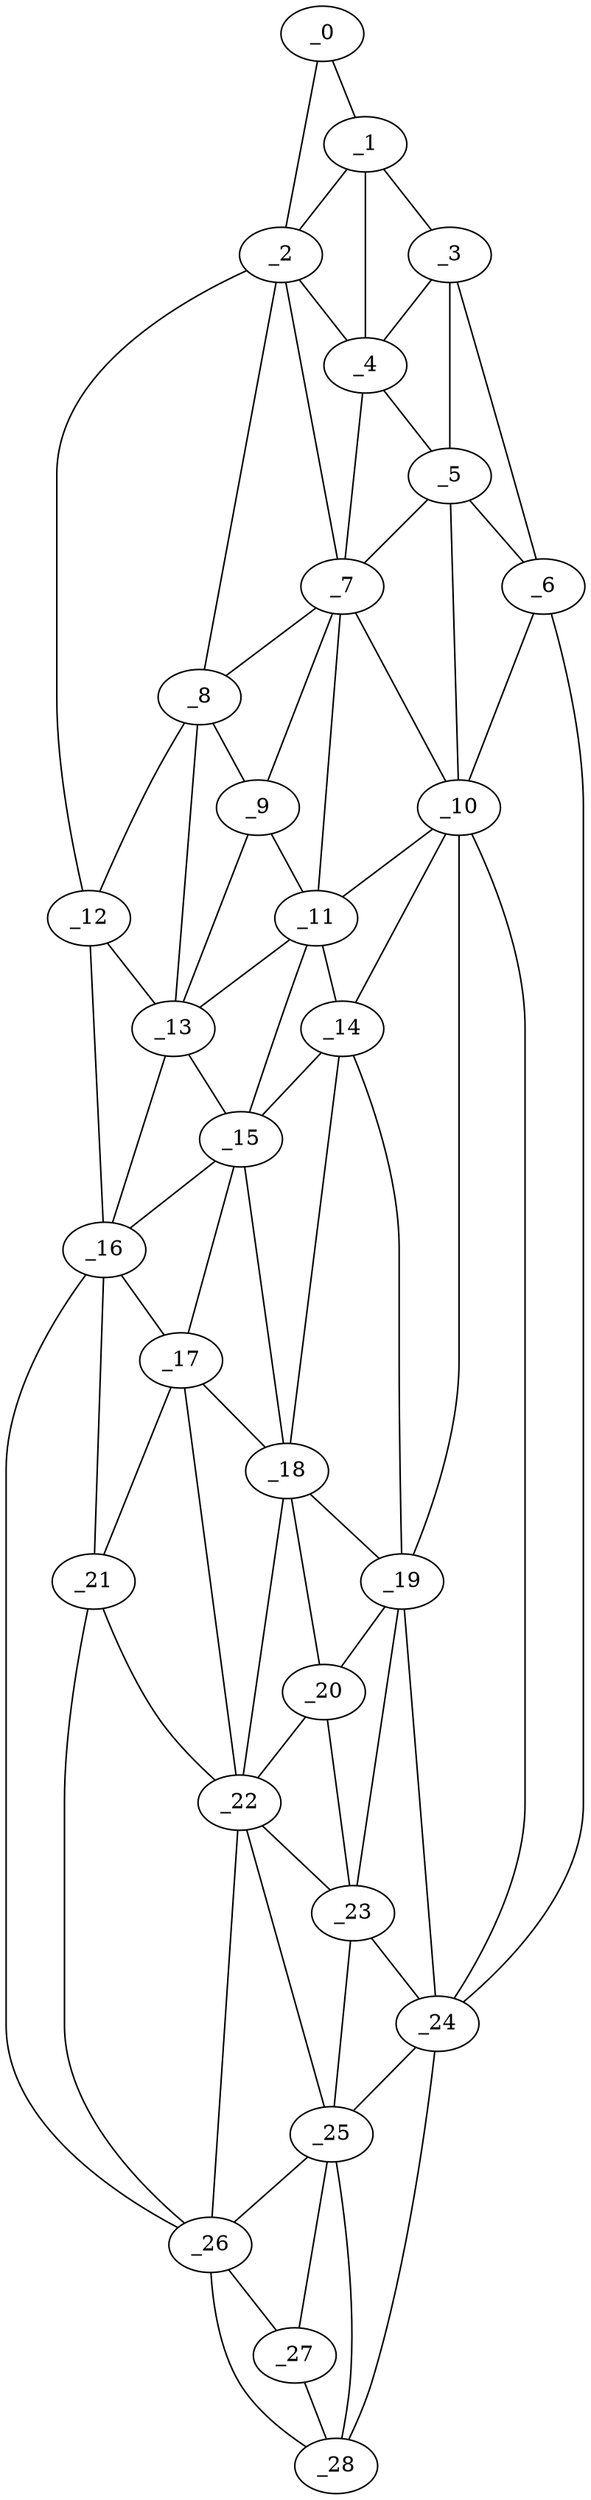 graph "obj91__350.gxl" {
	_0	 [x=7,
		y=61];
	_1	 [x=7,
		y=71];
	_0 -- _1	 [valence=1];
	_2	 [x=12,
		y=59];
	_0 -- _2	 [valence=1];
	_1 -- _2	 [valence=1];
	_3	 [x=18,
		y=82];
	_1 -- _3	 [valence=1];
	_4	 [x=20,
		y=76];
	_1 -- _4	 [valence=1];
	_2 -- _4	 [valence=2];
	_7	 [x=41,
		y=70];
	_2 -- _7	 [valence=2];
	_8	 [x=42,
		y=51];
	_2 -- _8	 [valence=2];
	_12	 [x=61,
		y=42];
	_2 -- _12	 [valence=1];
	_3 -- _4	 [valence=2];
	_5	 [x=31,
		y=79];
	_3 -- _5	 [valence=1];
	_6	 [x=31,
		y=87];
	_3 -- _6	 [valence=1];
	_4 -- _5	 [valence=2];
	_4 -- _7	 [valence=2];
	_5 -- _6	 [valence=2];
	_5 -- _7	 [valence=2];
	_10	 [x=47,
		y=82];
	_5 -- _10	 [valence=2];
	_6 -- _10	 [valence=1];
	_24	 [x=102,
		y=81];
	_6 -- _24	 [valence=1];
	_7 -- _8	 [valence=1];
	_9	 [x=45,
		y=59];
	_7 -- _9	 [valence=2];
	_7 -- _10	 [valence=2];
	_11	 [x=58,
		y=68];
	_7 -- _11	 [valence=2];
	_8 -- _9	 [valence=2];
	_8 -- _12	 [valence=2];
	_13	 [x=63,
		y=45];
	_8 -- _13	 [valence=2];
	_9 -- _11	 [valence=1];
	_9 -- _13	 [valence=1];
	_10 -- _11	 [valence=2];
	_14	 [x=72,
		y=71];
	_10 -- _14	 [valence=1];
	_19	 [x=89,
		y=78];
	_10 -- _19	 [valence=1];
	_10 -- _24	 [valence=2];
	_11 -- _13	 [valence=2];
	_11 -- _14	 [valence=2];
	_15	 [x=73,
		y=60];
	_11 -- _15	 [valence=1];
	_12 -- _13	 [valence=2];
	_16	 [x=81,
		y=44];
	_12 -- _16	 [valence=1];
	_13 -- _15	 [valence=1];
	_13 -- _16	 [valence=2];
	_14 -- _15	 [valence=2];
	_18	 [x=86,
		y=67];
	_14 -- _18	 [valence=2];
	_14 -- _19	 [valence=2];
	_15 -- _16	 [valence=2];
	_17	 [x=84,
		y=60];
	_15 -- _17	 [valence=2];
	_15 -- _18	 [valence=2];
	_16 -- _17	 [valence=2];
	_21	 [x=97,
		y=48];
	_16 -- _21	 [valence=2];
	_26	 [x=117,
		y=49];
	_16 -- _26	 [valence=1];
	_17 -- _18	 [valence=2];
	_17 -- _21	 [valence=2];
	_22	 [x=100,
		y=57];
	_17 -- _22	 [valence=1];
	_18 -- _19	 [valence=2];
	_20	 [x=91,
		y=70];
	_18 -- _20	 [valence=2];
	_18 -- _22	 [valence=2];
	_19 -- _20	 [valence=2];
	_23	 [x=102,
		y=73];
	_19 -- _23	 [valence=1];
	_19 -- _24	 [valence=2];
	_20 -- _22	 [valence=2];
	_20 -- _23	 [valence=2];
	_21 -- _22	 [valence=2];
	_21 -- _26	 [valence=2];
	_22 -- _23	 [valence=2];
	_25	 [x=111,
		y=66];
	_22 -- _25	 [valence=1];
	_22 -- _26	 [valence=1];
	_23 -- _24	 [valence=2];
	_23 -- _25	 [valence=2];
	_24 -- _25	 [valence=1];
	_28	 [x=123,
		y=69];
	_24 -- _28	 [valence=1];
	_25 -- _26	 [valence=1];
	_27	 [x=120,
		y=60];
	_25 -- _27	 [valence=2];
	_25 -- _28	 [valence=1];
	_26 -- _27	 [valence=1];
	_26 -- _28	 [valence=1];
	_27 -- _28	 [valence=2];
}
